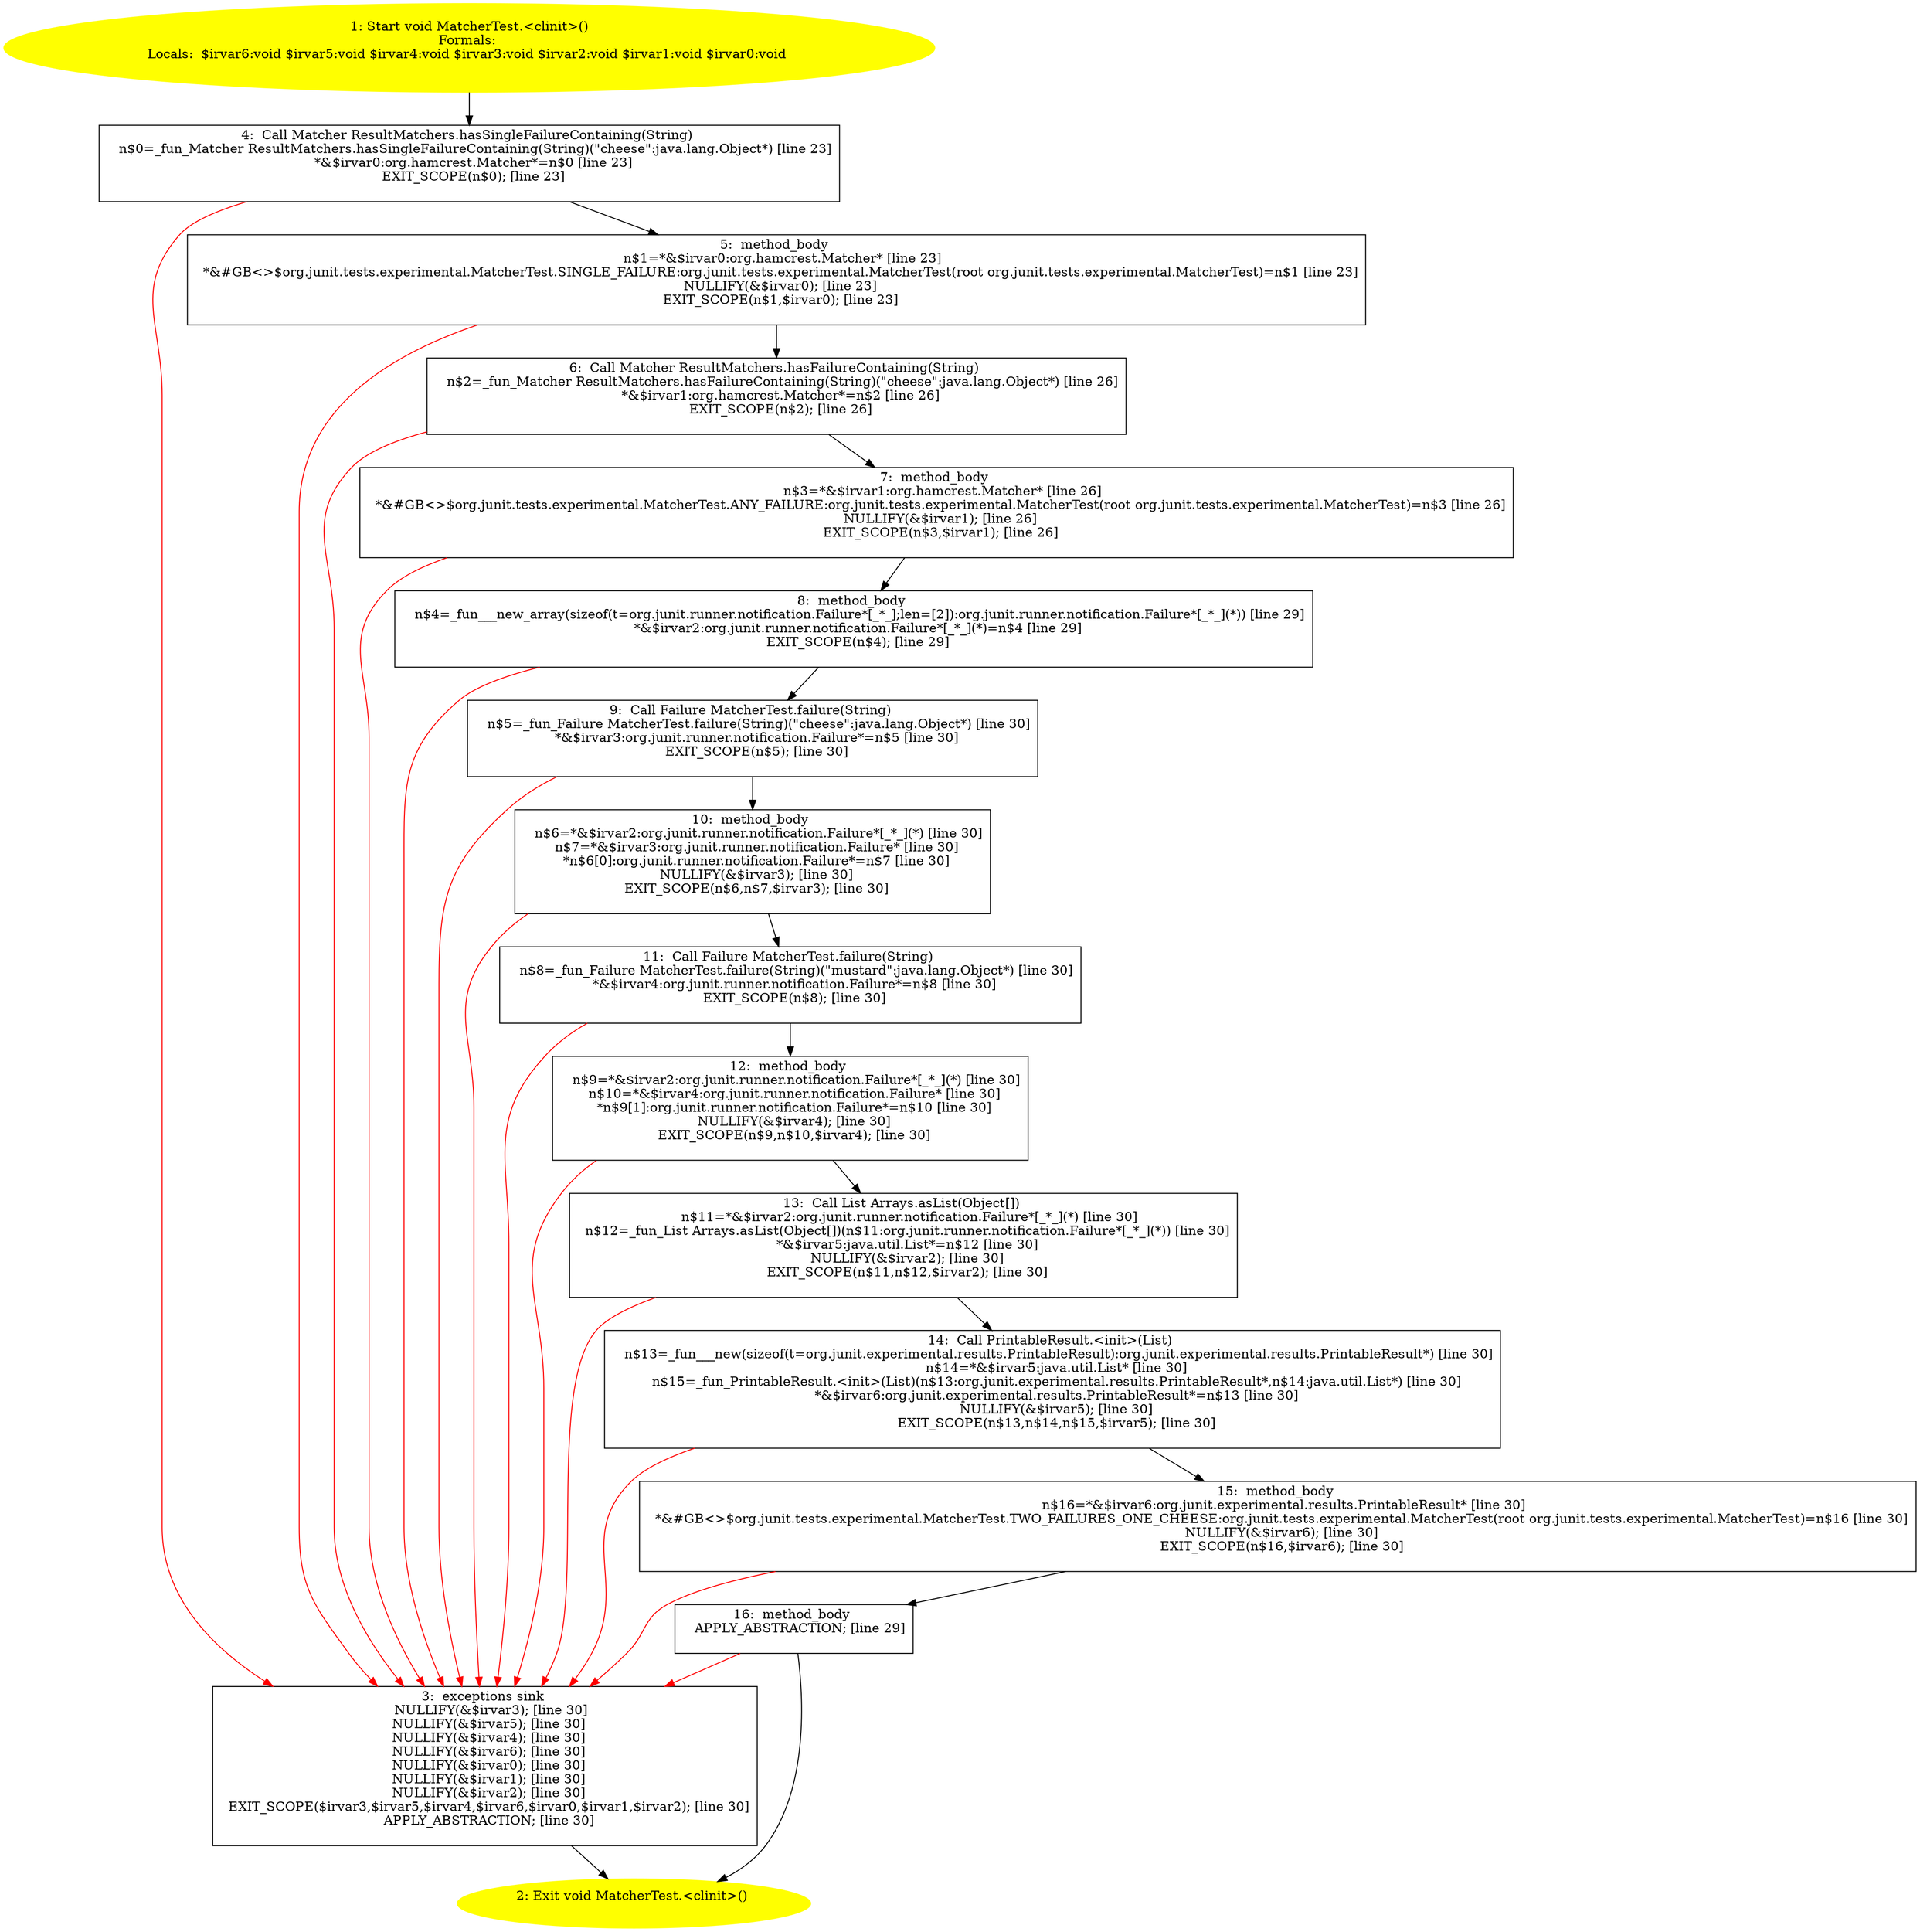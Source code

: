 /* @generated */
digraph cfg {
"org.junit.tests.experimental.MatcherTest.<clinit>():void.55f333c6be1b368272109b7e64d44fb5_1" [label="1: Start void MatcherTest.<clinit>()\nFormals: \nLocals:  $irvar6:void $irvar5:void $irvar4:void $irvar3:void $irvar2:void $irvar1:void $irvar0:void \n  " color=yellow style=filled]
	

	 "org.junit.tests.experimental.MatcherTest.<clinit>():void.55f333c6be1b368272109b7e64d44fb5_1" -> "org.junit.tests.experimental.MatcherTest.<clinit>():void.55f333c6be1b368272109b7e64d44fb5_4" ;
"org.junit.tests.experimental.MatcherTest.<clinit>():void.55f333c6be1b368272109b7e64d44fb5_2" [label="2: Exit void MatcherTest.<clinit>() \n  " color=yellow style=filled]
	

"org.junit.tests.experimental.MatcherTest.<clinit>():void.55f333c6be1b368272109b7e64d44fb5_3" [label="3:  exceptions sink \n   NULLIFY(&$irvar3); [line 30]\n  NULLIFY(&$irvar5); [line 30]\n  NULLIFY(&$irvar4); [line 30]\n  NULLIFY(&$irvar6); [line 30]\n  NULLIFY(&$irvar0); [line 30]\n  NULLIFY(&$irvar1); [line 30]\n  NULLIFY(&$irvar2); [line 30]\n  EXIT_SCOPE($irvar3,$irvar5,$irvar4,$irvar6,$irvar0,$irvar1,$irvar2); [line 30]\n  APPLY_ABSTRACTION; [line 30]\n " shape="box"]
	

	 "org.junit.tests.experimental.MatcherTest.<clinit>():void.55f333c6be1b368272109b7e64d44fb5_3" -> "org.junit.tests.experimental.MatcherTest.<clinit>():void.55f333c6be1b368272109b7e64d44fb5_2" ;
"org.junit.tests.experimental.MatcherTest.<clinit>():void.55f333c6be1b368272109b7e64d44fb5_4" [label="4:  Call Matcher ResultMatchers.hasSingleFailureContaining(String) \n   n$0=_fun_Matcher ResultMatchers.hasSingleFailureContaining(String)(\"cheese\":java.lang.Object*) [line 23]\n  *&$irvar0:org.hamcrest.Matcher*=n$0 [line 23]\n  EXIT_SCOPE(n$0); [line 23]\n " shape="box"]
	

	 "org.junit.tests.experimental.MatcherTest.<clinit>():void.55f333c6be1b368272109b7e64d44fb5_4" -> "org.junit.tests.experimental.MatcherTest.<clinit>():void.55f333c6be1b368272109b7e64d44fb5_5" ;
	 "org.junit.tests.experimental.MatcherTest.<clinit>():void.55f333c6be1b368272109b7e64d44fb5_4" -> "org.junit.tests.experimental.MatcherTest.<clinit>():void.55f333c6be1b368272109b7e64d44fb5_3" [color="red" ];
"org.junit.tests.experimental.MatcherTest.<clinit>():void.55f333c6be1b368272109b7e64d44fb5_5" [label="5:  method_body \n   n$1=*&$irvar0:org.hamcrest.Matcher* [line 23]\n  *&#GB<>$org.junit.tests.experimental.MatcherTest.SINGLE_FAILURE:org.junit.tests.experimental.MatcherTest(root org.junit.tests.experimental.MatcherTest)=n$1 [line 23]\n  NULLIFY(&$irvar0); [line 23]\n  EXIT_SCOPE(n$1,$irvar0); [line 23]\n " shape="box"]
	

	 "org.junit.tests.experimental.MatcherTest.<clinit>():void.55f333c6be1b368272109b7e64d44fb5_5" -> "org.junit.tests.experimental.MatcherTest.<clinit>():void.55f333c6be1b368272109b7e64d44fb5_6" ;
	 "org.junit.tests.experimental.MatcherTest.<clinit>():void.55f333c6be1b368272109b7e64d44fb5_5" -> "org.junit.tests.experimental.MatcherTest.<clinit>():void.55f333c6be1b368272109b7e64d44fb5_3" [color="red" ];
"org.junit.tests.experimental.MatcherTest.<clinit>():void.55f333c6be1b368272109b7e64d44fb5_6" [label="6:  Call Matcher ResultMatchers.hasFailureContaining(String) \n   n$2=_fun_Matcher ResultMatchers.hasFailureContaining(String)(\"cheese\":java.lang.Object*) [line 26]\n  *&$irvar1:org.hamcrest.Matcher*=n$2 [line 26]\n  EXIT_SCOPE(n$2); [line 26]\n " shape="box"]
	

	 "org.junit.tests.experimental.MatcherTest.<clinit>():void.55f333c6be1b368272109b7e64d44fb5_6" -> "org.junit.tests.experimental.MatcherTest.<clinit>():void.55f333c6be1b368272109b7e64d44fb5_7" ;
	 "org.junit.tests.experimental.MatcherTest.<clinit>():void.55f333c6be1b368272109b7e64d44fb5_6" -> "org.junit.tests.experimental.MatcherTest.<clinit>():void.55f333c6be1b368272109b7e64d44fb5_3" [color="red" ];
"org.junit.tests.experimental.MatcherTest.<clinit>():void.55f333c6be1b368272109b7e64d44fb5_7" [label="7:  method_body \n   n$3=*&$irvar1:org.hamcrest.Matcher* [line 26]\n  *&#GB<>$org.junit.tests.experimental.MatcherTest.ANY_FAILURE:org.junit.tests.experimental.MatcherTest(root org.junit.tests.experimental.MatcherTest)=n$3 [line 26]\n  NULLIFY(&$irvar1); [line 26]\n  EXIT_SCOPE(n$3,$irvar1); [line 26]\n " shape="box"]
	

	 "org.junit.tests.experimental.MatcherTest.<clinit>():void.55f333c6be1b368272109b7e64d44fb5_7" -> "org.junit.tests.experimental.MatcherTest.<clinit>():void.55f333c6be1b368272109b7e64d44fb5_8" ;
	 "org.junit.tests.experimental.MatcherTest.<clinit>():void.55f333c6be1b368272109b7e64d44fb5_7" -> "org.junit.tests.experimental.MatcherTest.<clinit>():void.55f333c6be1b368272109b7e64d44fb5_3" [color="red" ];
"org.junit.tests.experimental.MatcherTest.<clinit>():void.55f333c6be1b368272109b7e64d44fb5_8" [label="8:  method_body \n   n$4=_fun___new_array(sizeof(t=org.junit.runner.notification.Failure*[_*_];len=[2]):org.junit.runner.notification.Failure*[_*_](*)) [line 29]\n  *&$irvar2:org.junit.runner.notification.Failure*[_*_](*)=n$4 [line 29]\n  EXIT_SCOPE(n$4); [line 29]\n " shape="box"]
	

	 "org.junit.tests.experimental.MatcherTest.<clinit>():void.55f333c6be1b368272109b7e64d44fb5_8" -> "org.junit.tests.experimental.MatcherTest.<clinit>():void.55f333c6be1b368272109b7e64d44fb5_9" ;
	 "org.junit.tests.experimental.MatcherTest.<clinit>():void.55f333c6be1b368272109b7e64d44fb5_8" -> "org.junit.tests.experimental.MatcherTest.<clinit>():void.55f333c6be1b368272109b7e64d44fb5_3" [color="red" ];
"org.junit.tests.experimental.MatcherTest.<clinit>():void.55f333c6be1b368272109b7e64d44fb5_9" [label="9:  Call Failure MatcherTest.failure(String) \n   n$5=_fun_Failure MatcherTest.failure(String)(\"cheese\":java.lang.Object*) [line 30]\n  *&$irvar3:org.junit.runner.notification.Failure*=n$5 [line 30]\n  EXIT_SCOPE(n$5); [line 30]\n " shape="box"]
	

	 "org.junit.tests.experimental.MatcherTest.<clinit>():void.55f333c6be1b368272109b7e64d44fb5_9" -> "org.junit.tests.experimental.MatcherTest.<clinit>():void.55f333c6be1b368272109b7e64d44fb5_10" ;
	 "org.junit.tests.experimental.MatcherTest.<clinit>():void.55f333c6be1b368272109b7e64d44fb5_9" -> "org.junit.tests.experimental.MatcherTest.<clinit>():void.55f333c6be1b368272109b7e64d44fb5_3" [color="red" ];
"org.junit.tests.experimental.MatcherTest.<clinit>():void.55f333c6be1b368272109b7e64d44fb5_10" [label="10:  method_body \n   n$6=*&$irvar2:org.junit.runner.notification.Failure*[_*_](*) [line 30]\n  n$7=*&$irvar3:org.junit.runner.notification.Failure* [line 30]\n  *n$6[0]:org.junit.runner.notification.Failure*=n$7 [line 30]\n  NULLIFY(&$irvar3); [line 30]\n  EXIT_SCOPE(n$6,n$7,$irvar3); [line 30]\n " shape="box"]
	

	 "org.junit.tests.experimental.MatcherTest.<clinit>():void.55f333c6be1b368272109b7e64d44fb5_10" -> "org.junit.tests.experimental.MatcherTest.<clinit>():void.55f333c6be1b368272109b7e64d44fb5_11" ;
	 "org.junit.tests.experimental.MatcherTest.<clinit>():void.55f333c6be1b368272109b7e64d44fb5_10" -> "org.junit.tests.experimental.MatcherTest.<clinit>():void.55f333c6be1b368272109b7e64d44fb5_3" [color="red" ];
"org.junit.tests.experimental.MatcherTest.<clinit>():void.55f333c6be1b368272109b7e64d44fb5_11" [label="11:  Call Failure MatcherTest.failure(String) \n   n$8=_fun_Failure MatcherTest.failure(String)(\"mustard\":java.lang.Object*) [line 30]\n  *&$irvar4:org.junit.runner.notification.Failure*=n$8 [line 30]\n  EXIT_SCOPE(n$8); [line 30]\n " shape="box"]
	

	 "org.junit.tests.experimental.MatcherTest.<clinit>():void.55f333c6be1b368272109b7e64d44fb5_11" -> "org.junit.tests.experimental.MatcherTest.<clinit>():void.55f333c6be1b368272109b7e64d44fb5_12" ;
	 "org.junit.tests.experimental.MatcherTest.<clinit>():void.55f333c6be1b368272109b7e64d44fb5_11" -> "org.junit.tests.experimental.MatcherTest.<clinit>():void.55f333c6be1b368272109b7e64d44fb5_3" [color="red" ];
"org.junit.tests.experimental.MatcherTest.<clinit>():void.55f333c6be1b368272109b7e64d44fb5_12" [label="12:  method_body \n   n$9=*&$irvar2:org.junit.runner.notification.Failure*[_*_](*) [line 30]\n  n$10=*&$irvar4:org.junit.runner.notification.Failure* [line 30]\n  *n$9[1]:org.junit.runner.notification.Failure*=n$10 [line 30]\n  NULLIFY(&$irvar4); [line 30]\n  EXIT_SCOPE(n$9,n$10,$irvar4); [line 30]\n " shape="box"]
	

	 "org.junit.tests.experimental.MatcherTest.<clinit>():void.55f333c6be1b368272109b7e64d44fb5_12" -> "org.junit.tests.experimental.MatcherTest.<clinit>():void.55f333c6be1b368272109b7e64d44fb5_13" ;
	 "org.junit.tests.experimental.MatcherTest.<clinit>():void.55f333c6be1b368272109b7e64d44fb5_12" -> "org.junit.tests.experimental.MatcherTest.<clinit>():void.55f333c6be1b368272109b7e64d44fb5_3" [color="red" ];
"org.junit.tests.experimental.MatcherTest.<clinit>():void.55f333c6be1b368272109b7e64d44fb5_13" [label="13:  Call List Arrays.asList(Object[]) \n   n$11=*&$irvar2:org.junit.runner.notification.Failure*[_*_](*) [line 30]\n  n$12=_fun_List Arrays.asList(Object[])(n$11:org.junit.runner.notification.Failure*[_*_](*)) [line 30]\n  *&$irvar5:java.util.List*=n$12 [line 30]\n  NULLIFY(&$irvar2); [line 30]\n  EXIT_SCOPE(n$11,n$12,$irvar2); [line 30]\n " shape="box"]
	

	 "org.junit.tests.experimental.MatcherTest.<clinit>():void.55f333c6be1b368272109b7e64d44fb5_13" -> "org.junit.tests.experimental.MatcherTest.<clinit>():void.55f333c6be1b368272109b7e64d44fb5_14" ;
	 "org.junit.tests.experimental.MatcherTest.<clinit>():void.55f333c6be1b368272109b7e64d44fb5_13" -> "org.junit.tests.experimental.MatcherTest.<clinit>():void.55f333c6be1b368272109b7e64d44fb5_3" [color="red" ];
"org.junit.tests.experimental.MatcherTest.<clinit>():void.55f333c6be1b368272109b7e64d44fb5_14" [label="14:  Call PrintableResult.<init>(List) \n   n$13=_fun___new(sizeof(t=org.junit.experimental.results.PrintableResult):org.junit.experimental.results.PrintableResult*) [line 30]\n  n$14=*&$irvar5:java.util.List* [line 30]\n  n$15=_fun_PrintableResult.<init>(List)(n$13:org.junit.experimental.results.PrintableResult*,n$14:java.util.List*) [line 30]\n  *&$irvar6:org.junit.experimental.results.PrintableResult*=n$13 [line 30]\n  NULLIFY(&$irvar5); [line 30]\n  EXIT_SCOPE(n$13,n$14,n$15,$irvar5); [line 30]\n " shape="box"]
	

	 "org.junit.tests.experimental.MatcherTest.<clinit>():void.55f333c6be1b368272109b7e64d44fb5_14" -> "org.junit.tests.experimental.MatcherTest.<clinit>():void.55f333c6be1b368272109b7e64d44fb5_15" ;
	 "org.junit.tests.experimental.MatcherTest.<clinit>():void.55f333c6be1b368272109b7e64d44fb5_14" -> "org.junit.tests.experimental.MatcherTest.<clinit>():void.55f333c6be1b368272109b7e64d44fb5_3" [color="red" ];
"org.junit.tests.experimental.MatcherTest.<clinit>():void.55f333c6be1b368272109b7e64d44fb5_15" [label="15:  method_body \n   n$16=*&$irvar6:org.junit.experimental.results.PrintableResult* [line 30]\n  *&#GB<>$org.junit.tests.experimental.MatcherTest.TWO_FAILURES_ONE_CHEESE:org.junit.tests.experimental.MatcherTest(root org.junit.tests.experimental.MatcherTest)=n$16 [line 30]\n  NULLIFY(&$irvar6); [line 30]\n  EXIT_SCOPE(n$16,$irvar6); [line 30]\n " shape="box"]
	

	 "org.junit.tests.experimental.MatcherTest.<clinit>():void.55f333c6be1b368272109b7e64d44fb5_15" -> "org.junit.tests.experimental.MatcherTest.<clinit>():void.55f333c6be1b368272109b7e64d44fb5_16" ;
	 "org.junit.tests.experimental.MatcherTest.<clinit>():void.55f333c6be1b368272109b7e64d44fb5_15" -> "org.junit.tests.experimental.MatcherTest.<clinit>():void.55f333c6be1b368272109b7e64d44fb5_3" [color="red" ];
"org.junit.tests.experimental.MatcherTest.<clinit>():void.55f333c6be1b368272109b7e64d44fb5_16" [label="16:  method_body \n   APPLY_ABSTRACTION; [line 29]\n " shape="box"]
	

	 "org.junit.tests.experimental.MatcherTest.<clinit>():void.55f333c6be1b368272109b7e64d44fb5_16" -> "org.junit.tests.experimental.MatcherTest.<clinit>():void.55f333c6be1b368272109b7e64d44fb5_2" ;
	 "org.junit.tests.experimental.MatcherTest.<clinit>():void.55f333c6be1b368272109b7e64d44fb5_16" -> "org.junit.tests.experimental.MatcherTest.<clinit>():void.55f333c6be1b368272109b7e64d44fb5_3" [color="red" ];
}
